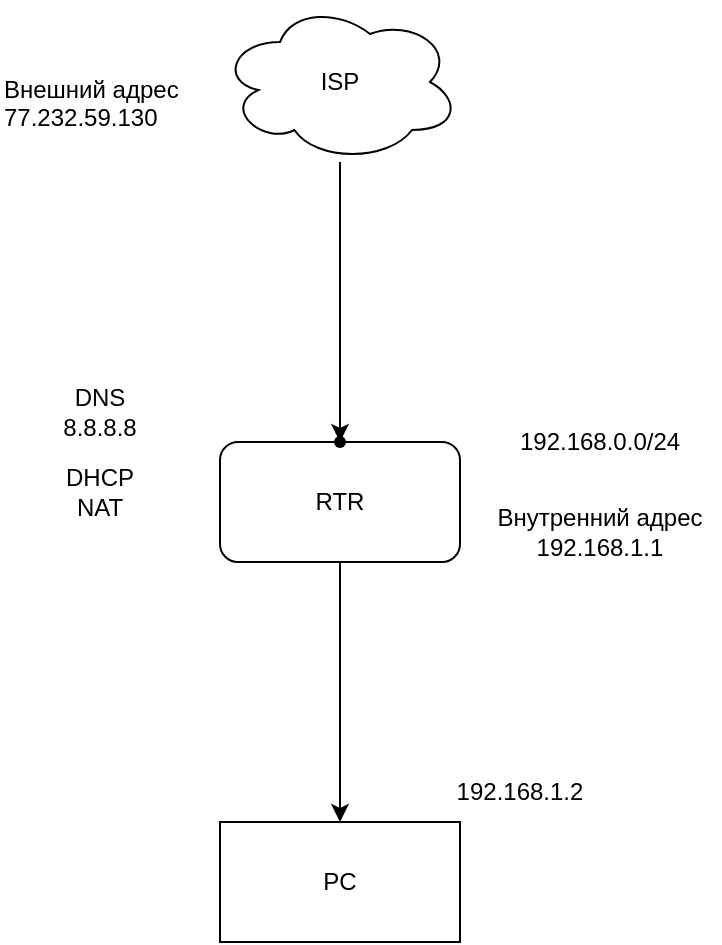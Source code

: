 <mxfile version="26.0.11">
  <diagram name="Страница — 1" id="2Ie17LKllfejXetC9i-w">
    <mxGraphModel dx="1425" dy="792" grid="1" gridSize="10" guides="1" tooltips="1" connect="1" arrows="1" fold="1" page="1" pageScale="1" pageWidth="827" pageHeight="1169" math="0" shadow="0">
      <root>
        <mxCell id="0" />
        <mxCell id="1" parent="0" />
        <mxCell id="1_VTJqng4pNPIeqFjbA_-3" value="ISP" style="ellipse;shape=cloud;whiteSpace=wrap;html=1;" parent="1" vertex="1">
          <mxGeometry x="370" y="210" width="120" height="80" as="geometry" />
        </mxCell>
        <mxCell id="1_VTJqng4pNPIeqFjbA_-9" style="edgeStyle=orthogonalEdgeStyle;rounded=0;orthogonalLoop=1;jettySize=auto;html=1;" parent="1" source="1_VTJqng4pNPIeqFjbA_-4" target="1_VTJqng4pNPIeqFjbA_-5" edge="1">
          <mxGeometry relative="1" as="geometry" />
        </mxCell>
        <mxCell id="1_VTJqng4pNPIeqFjbA_-4" value="RTR" style="rounded=1;whiteSpace=wrap;html=1;" parent="1" vertex="1">
          <mxGeometry x="370" y="430" width="120" height="60" as="geometry" />
        </mxCell>
        <mxCell id="1_VTJqng4pNPIeqFjbA_-5" value="PC" style="rounded=0;whiteSpace=wrap;html=1;" parent="1" vertex="1">
          <mxGeometry x="370" y="620" width="120" height="60" as="geometry" />
        </mxCell>
        <mxCell id="1_VTJqng4pNPIeqFjbA_-7" value="" style="shape=waypoint;sketch=0;size=6;pointerEvents=1;points=[];fillColor=default;resizable=0;rotatable=0;perimeter=centerPerimeter;snapToPoint=1;" parent="1" vertex="1">
          <mxGeometry x="420" y="420" width="20" height="20" as="geometry" />
        </mxCell>
        <mxCell id="1_VTJqng4pNPIeqFjbA_-10" style="edgeStyle=orthogonalEdgeStyle;rounded=0;orthogonalLoop=1;jettySize=auto;html=1;entryX=1.062;entryY=1.031;entryDx=0;entryDy=0;entryPerimeter=0;" parent="1" source="1_VTJqng4pNPIeqFjbA_-3" target="1_VTJqng4pNPIeqFjbA_-7" edge="1">
          <mxGeometry relative="1" as="geometry" />
        </mxCell>
        <mxCell id="1_VTJqng4pNPIeqFjbA_-11" value="192.168.0.0/24" style="text;html=1;align=center;verticalAlign=middle;whiteSpace=wrap;rounded=0;" parent="1" vertex="1">
          <mxGeometry x="530" y="415" width="60" height="30" as="geometry" />
        </mxCell>
        <mxCell id="00o8PkhkXgXbuWhhDolW-1" value="DHCP&lt;div&gt;NAT&lt;/div&gt;" style="text;html=1;align=center;verticalAlign=middle;whiteSpace=wrap;rounded=0;" vertex="1" parent="1">
          <mxGeometry x="280" y="440" width="60" height="30" as="geometry" />
        </mxCell>
        <mxCell id="00o8PkhkXgXbuWhhDolW-2" value="Внутренний адрес 192.168.1.1" style="text;html=1;align=center;verticalAlign=middle;whiteSpace=wrap;rounded=0;" vertex="1" parent="1">
          <mxGeometry x="500" y="460" width="120" height="30" as="geometry" />
        </mxCell>
        <mxCell id="00o8PkhkXgXbuWhhDolW-3" value="192.168.1.2" style="text;html=1;align=center;verticalAlign=middle;whiteSpace=wrap;rounded=0;" vertex="1" parent="1">
          <mxGeometry x="490" y="590" width="60" height="30" as="geometry" />
        </mxCell>
        <mxCell id="00o8PkhkXgXbuWhhDolW-4" value="Внешний адрес 77.232.59.130" style="text;whiteSpace=wrap;" vertex="1" parent="1">
          <mxGeometry x="260" y="240" width="110" height="40" as="geometry" />
        </mxCell>
        <mxCell id="00o8PkhkXgXbuWhhDolW-5" value="DNS&lt;div&gt;8.8.8.8&lt;/div&gt;" style="text;html=1;align=center;verticalAlign=middle;whiteSpace=wrap;rounded=0;" vertex="1" parent="1">
          <mxGeometry x="280" y="400" width="60" height="30" as="geometry" />
        </mxCell>
      </root>
    </mxGraphModel>
  </diagram>
</mxfile>
